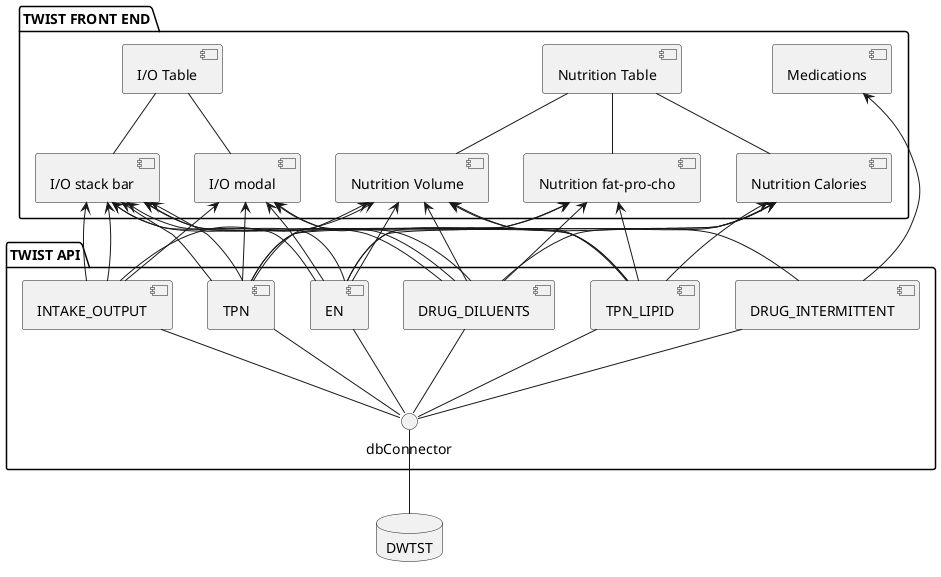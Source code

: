 @startuml db-api-frontend
package "TWIST FRONT END" {
  [Nutrition Table] -- [Nutrition Volume]
  [Nutrition Table] -- [Nutrition fat-pro-cho]
  [Nutrition Table] -- [Nutrition Calories]

  [I/O Table] -- [I/O stack bar]
  [I/O Table] -- [I/O modal]

  [Medications]
}

package "TWIST API" {
  [TPN_LIPID] -down- dbConnector
  [EN] -down- dbConnector
  [TPN] -down- dbConnector
  [INTAKE_OUTPUT] -down- dbConnector
  [DRUG_INTERMITTENT] -down- dbConnector
  [DRUG_DILUENTS] -down- dbConnector
}

database DWTST

[Nutrition Volume] <-- [TPN_LIPID]
[Nutrition Volume] <-- [TPN]
[Nutrition Volume] <-- [EN]
[Nutrition Volume] <-- [INTAKE_OUTPUT]
[Nutrition Volume] <-- [DRUG_INTERMITTENT]
[Nutrition Volume] <-- [DRUG_DILUENTS]

[Nutrition fat-pro-cho] <-- [TPN_LIPID]
[Nutrition fat-pro-cho] <-- [TPN]
[Nutrition fat-pro-cho] <-- [EN]
[Nutrition fat-pro-cho] <-- [DRUG_DILUENTS]

[Nutrition Calories] <-- [TPN_LIPID]
[Nutrition Calories] <-- [TPN]
[Nutrition Calories] <-- [EN]
[Nutrition Calories] <-- [DRUG_DILUENTS]

[I/O stack bar] <-- [TPN]
[I/O stack bar] <-- [TPN_LIPID]
[I/O stack bar] <-- [EN]
[I/O stack bar] <-- [INTAKE_OUTPUT]
[I/O stack bar] <-- [DRUG_DILUENTS]

[I/O modal] <-- [TPN]
[I/O modal] <-- [TPN_LIPID]
[I/O modal] <-- [EN]
[I/O modal] <-- [INTAKE_OUTPUT]
[I/O modal] <-- [DRUG_DILUENTS]

[I/O stack bar] <-- [TPN]
[I/O stack bar] <-- [EN]
[I/O stack bar] <-- [INTAKE_OUTPUT]
[I/O stack bar] <-- [DRUG_DILUENTS]

[Medications] <-- [DRUG_INTERMITTENT]

DWTST -up- dbConnector
@enduml